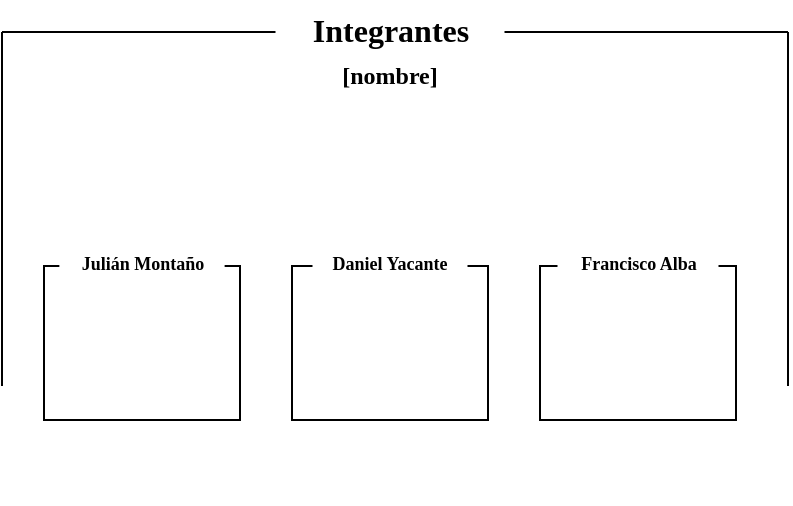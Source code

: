 <mxfile version="24.2.8" type="github">
  <diagram name="Page-1" id="aVVQKkPVlQCNSV9PSbB4">
    <mxGraphModel dx="946" dy="841" grid="0" gridSize="10" guides="1" tooltips="1" connect="1" arrows="1" fold="1" page="0" pageScale="1" pageWidth="827" pageHeight="1169" math="0" shadow="0">
      <root>
        <mxCell id="0" />
        <mxCell id="1" parent="0" />
        <mxCell id="Mo106Pu0e9tN-tAzB09z-5" value="" style="rounded=0;whiteSpace=wrap;html=1;strokeColor=none;" vertex="1" parent="1">
          <mxGeometry x="-23" y="32" width="393" height="236" as="geometry" />
        </mxCell>
        <mxCell id="Mo106Pu0e9tN-tAzB09z-8" value="" style="endArrow=none;html=1;rounded=0;fontSize=12;startSize=8;endSize=8;curved=1;snapToPoint=1;exitX=0;exitY=0;exitDx=0;exitDy=0;entryX=1;entryY=0;entryDx=0;entryDy=0;elbow=horizontal;" edge="1" parent="1" source="Mo106Pu0e9tN-tAzB09z-5" target="Mo106Pu0e9tN-tAzB09z-5">
          <mxGeometry width="50" height="50" relative="1" as="geometry">
            <mxPoint x="32" y="-6" as="sourcePoint" />
            <mxPoint x="316" y="-6" as="targetPoint" />
          </mxGeometry>
        </mxCell>
        <mxCell id="Mo106Pu0e9tN-tAzB09z-9" value="" style="endArrow=none;html=1;rounded=0;fontSize=12;startSize=8;endSize=8;curved=1;snapToPoint=1;entryX=0;entryY=0;entryDx=0;entryDy=0;exitX=0;exitY=0.75;exitDx=0;exitDy=0;" edge="1" parent="1" source="Mo106Pu0e9tN-tAzB09z-5" target="Mo106Pu0e9tN-tAzB09z-5">
          <mxGeometry width="50" height="50" relative="1" as="geometry">
            <mxPoint x="-63" y="102" as="sourcePoint" />
            <mxPoint x="-23" y="30" as="targetPoint" />
          </mxGeometry>
        </mxCell>
        <mxCell id="Mo106Pu0e9tN-tAzB09z-10" value="" style="endArrow=none;html=1;rounded=0;fontSize=12;startSize=8;endSize=8;curved=1;snapToPoint=1;entryX=0;entryY=0;entryDx=0;entryDy=0;exitX=0;exitY=0.75;exitDx=0;exitDy=0;" edge="1" parent="1">
          <mxGeometry width="50" height="50" relative="1" as="geometry">
            <mxPoint x="370" y="209" as="sourcePoint" />
            <mxPoint x="370" y="32" as="targetPoint" />
          </mxGeometry>
        </mxCell>
        <mxCell id="Mo106Pu0e9tN-tAzB09z-11" value="" style="rounded=0;whiteSpace=wrap;html=1;" vertex="1" parent="1">
          <mxGeometry x="-2" y="149" width="98" height="77" as="geometry" />
        </mxCell>
        <mxCell id="Mo106Pu0e9tN-tAzB09z-13" value="" style="rounded=0;whiteSpace=wrap;html=1;" vertex="1" parent="1">
          <mxGeometry x="122" y="149" width="98" height="77" as="geometry" />
        </mxCell>
        <mxCell id="Mo106Pu0e9tN-tAzB09z-14" value="" style="rounded=0;whiteSpace=wrap;html=1;" vertex="1" parent="1">
          <mxGeometry x="246" y="149" width="98" height="77" as="geometry" />
        </mxCell>
        <mxCell id="Mo106Pu0e9tN-tAzB09z-15" value="Integrantes" style="text;html=1;align=center;verticalAlign=middle;whiteSpace=wrap;rounded=0;fontSize=16;fillColor=default;fontFamily=Verdana;fontStyle=1" vertex="1" parent="1">
          <mxGeometry x="113.75" y="16" width="114.5" height="30" as="geometry" />
        </mxCell>
        <mxCell id="Mo106Pu0e9tN-tAzB09z-18" value="Julián Montaño" style="text;html=1;align=center;verticalAlign=middle;whiteSpace=wrap;rounded=0;fontSize=9;fillColor=default;fontFamily=Verdana;fontStyle=1" vertex="1" parent="1">
          <mxGeometry x="5.68" y="139" width="82.63" height="18" as="geometry" />
        </mxCell>
        <mxCell id="Mo106Pu0e9tN-tAzB09z-19" style="edgeStyle=none;curved=1;rounded=0;orthogonalLoop=1;jettySize=auto;html=1;exitX=1;exitY=0.5;exitDx=0;exitDy=0;fontSize=12;startSize=8;endSize=8;" edge="1" parent="1" source="Mo106Pu0e9tN-tAzB09z-18" target="Mo106Pu0e9tN-tAzB09z-18">
          <mxGeometry relative="1" as="geometry" />
        </mxCell>
        <mxCell id="Mo106Pu0e9tN-tAzB09z-20" value="Daniel Yacante" style="text;html=1;align=center;verticalAlign=middle;whiteSpace=wrap;rounded=0;fontSize=9;fillColor=default;fontFamily=Verdana;fontStyle=1" vertex="1" parent="1">
          <mxGeometry x="132.25" y="139" width="77.5" height="18" as="geometry" />
        </mxCell>
        <mxCell id="Mo106Pu0e9tN-tAzB09z-21" value="Francisco Alba" style="text;html=1;align=center;verticalAlign=middle;whiteSpace=wrap;rounded=0;fontSize=9;fillColor=default;fontFamily=Verdana;fontStyle=1" vertex="1" parent="1">
          <mxGeometry x="254.75" y="139" width="80.5" height="18" as="geometry" />
        </mxCell>
        <mxCell id="Mo106Pu0e9tN-tAzB09z-22" value="[nombre]" style="text;html=1;align=center;verticalAlign=middle;whiteSpace=wrap;rounded=0;fontSize=12;fontFamily=Verdana;fontStyle=1" vertex="1" parent="1">
          <mxGeometry x="137" y="39" width="68" height="30" as="geometry" />
        </mxCell>
      </root>
    </mxGraphModel>
  </diagram>
</mxfile>
